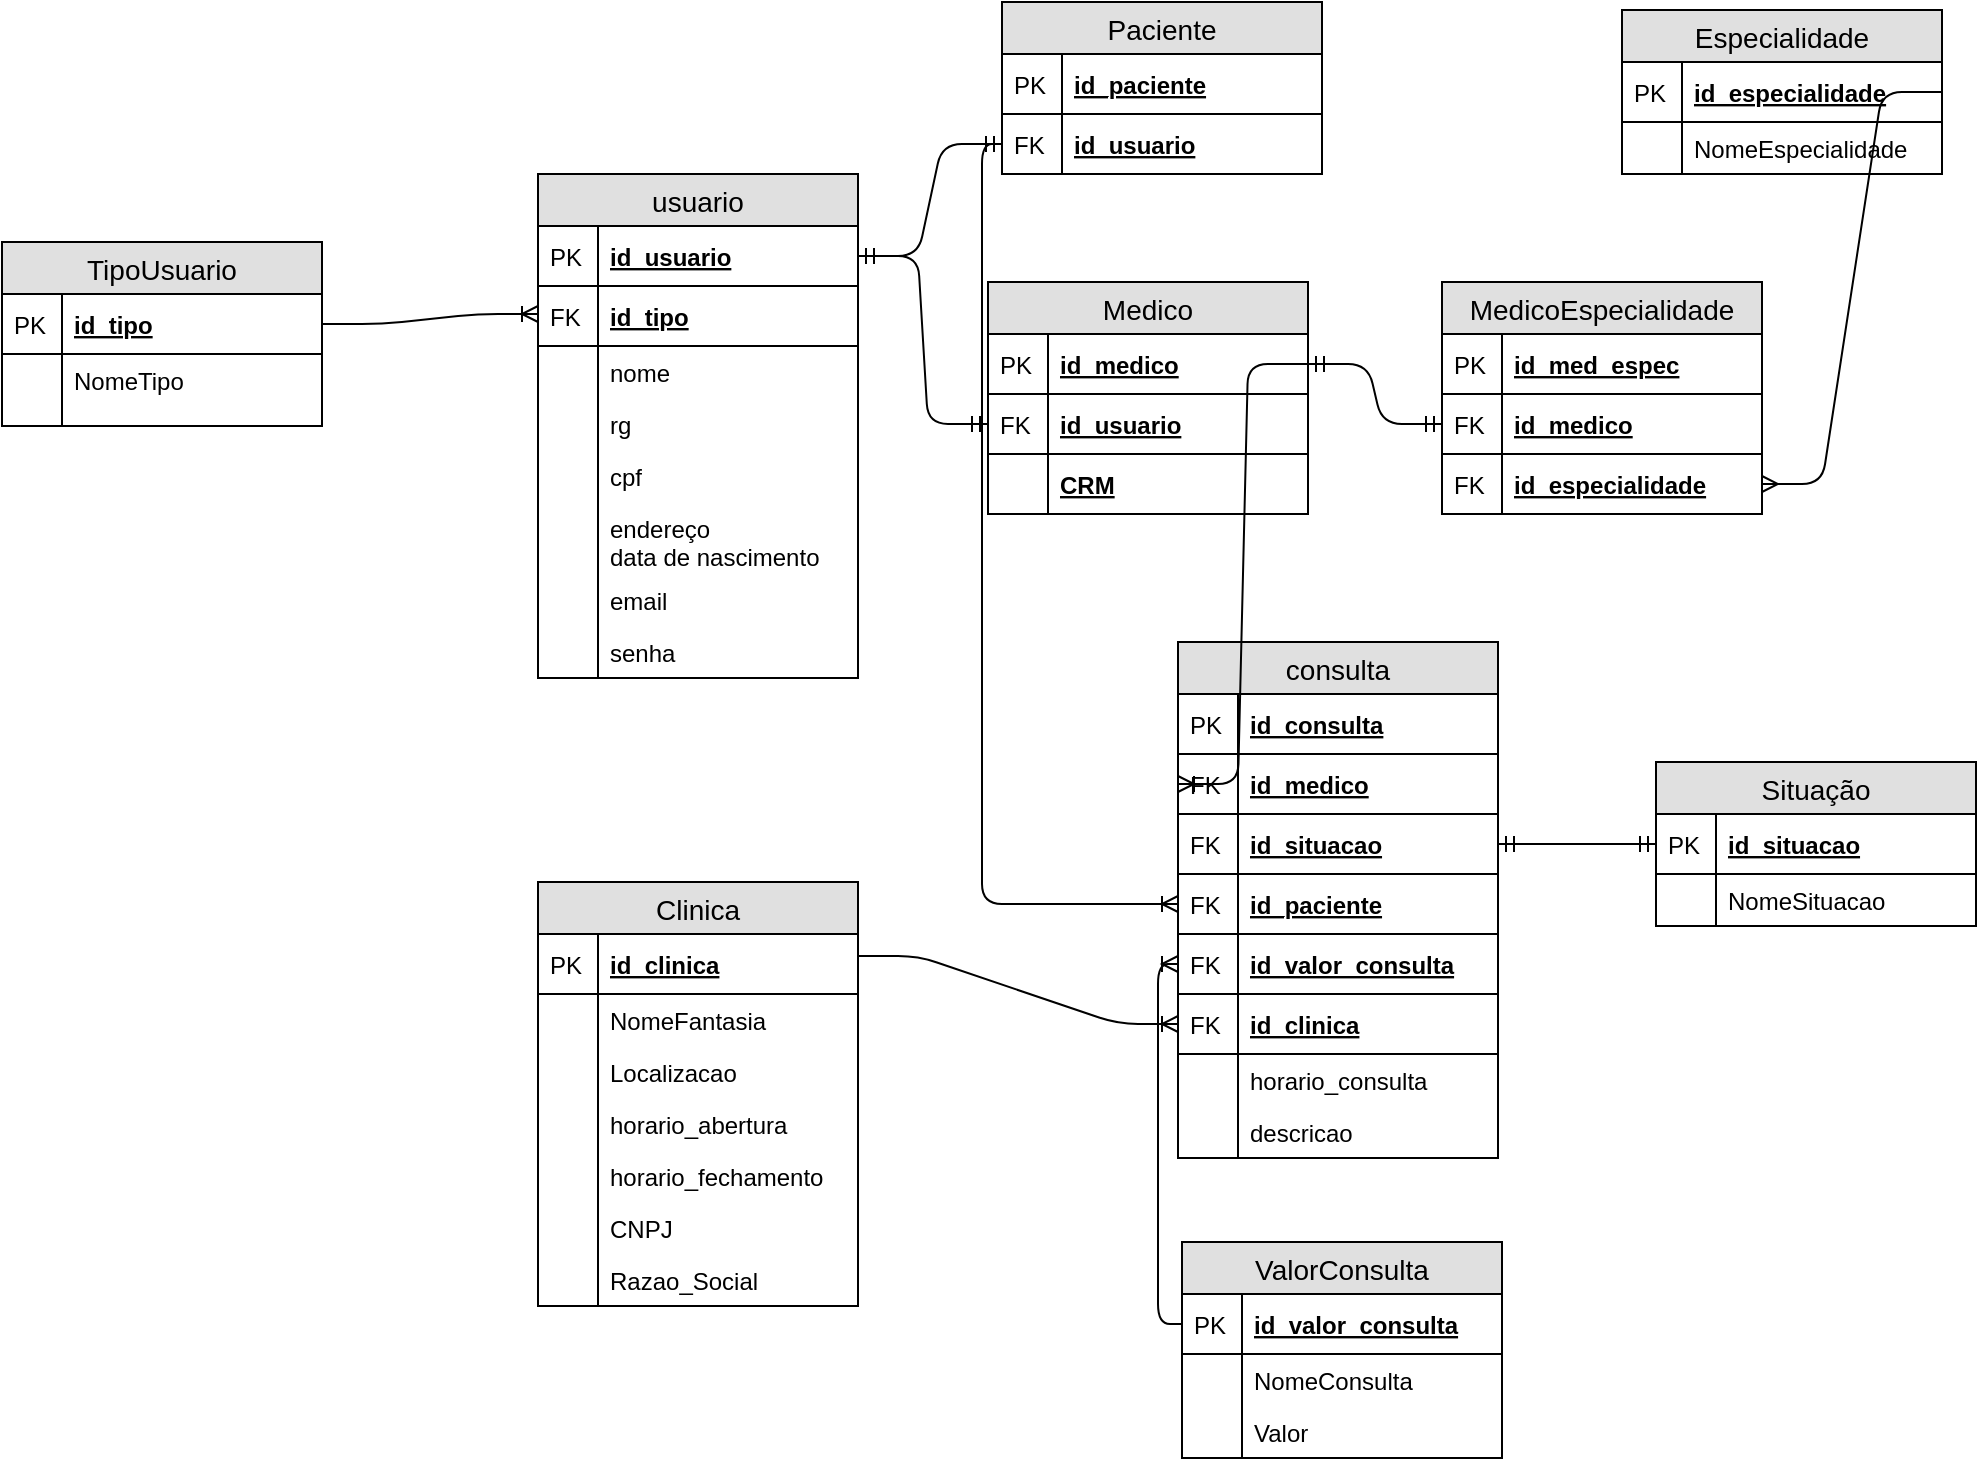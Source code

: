 <mxfile version="12.6.7" type="device" pages="2"><diagram id="3jQOkbaHWZ0-HGKf0UKW" name="lógico"><mxGraphModel dx="2249" dy="1931" grid="1" gridSize="10" guides="1" tooltips="1" connect="1" arrows="1" fold="1" page="1" pageScale="1" pageWidth="827" pageHeight="1169" math="0" shadow="0"><root><mxCell id="0"/><mxCell id="1" parent="0"/><mxCell id="PdtdpKOGF8S9nYd2iY6O-5" value="usuario" style="swimlane;fontStyle=0;childLayout=stackLayout;horizontal=1;startSize=26;fillColor=#e0e0e0;horizontalStack=0;resizeParent=1;resizeParentMax=0;resizeLast=0;collapsible=1;marginBottom=0;swimlaneFillColor=#ffffff;align=center;fontSize=14;" parent="1" vertex="1"><mxGeometry x="108" y="-1034" width="160" height="252" as="geometry"><mxRectangle x="40" y="270" width="100" height="26" as="alternateBounds"/></mxGeometry></mxCell><mxCell id="-zn5xPy72ob10vigdkE4-50" value="id_usuario" style="shape=partialRectangle;top=0;left=0;right=0;bottom=1;align=left;verticalAlign=middle;fillColor=none;spacingLeft=34;spacingRight=4;overflow=hidden;rotatable=0;points=[[0,0.5],[1,0.5]];portConstraint=eastwest;dropTarget=0;fontStyle=5;fontSize=12;" parent="PdtdpKOGF8S9nYd2iY6O-5" vertex="1"><mxGeometry y="26" width="160" height="30" as="geometry"/></mxCell><mxCell id="-zn5xPy72ob10vigdkE4-51" value="PK" style="shape=partialRectangle;top=0;left=0;bottom=0;fillColor=none;align=left;verticalAlign=middle;spacingLeft=4;spacingRight=4;overflow=hidden;rotatable=0;points=[];portConstraint=eastwest;part=1;fontSize=12;" parent="-zn5xPy72ob10vigdkE4-50" vertex="1" connectable="0"><mxGeometry width="30" height="30" as="geometry"/></mxCell><mxCell id="PdtdpKOGF8S9nYd2iY6O-6" value="id_tipo" style="shape=partialRectangle;top=0;left=0;right=0;bottom=1;align=left;verticalAlign=middle;fillColor=none;spacingLeft=34;spacingRight=4;overflow=hidden;rotatable=0;points=[[0,0.5],[1,0.5]];portConstraint=eastwest;dropTarget=0;fontStyle=5;fontSize=12;" parent="PdtdpKOGF8S9nYd2iY6O-5" vertex="1"><mxGeometry y="56" width="160" height="30" as="geometry"/></mxCell><mxCell id="PdtdpKOGF8S9nYd2iY6O-7" value="FK" style="shape=partialRectangle;top=0;left=0;bottom=0;fillColor=none;align=left;verticalAlign=middle;spacingLeft=4;spacingRight=4;overflow=hidden;rotatable=0;points=[];portConstraint=eastwest;part=1;fontSize=12;" parent="PdtdpKOGF8S9nYd2iY6O-6" vertex="1" connectable="0"><mxGeometry width="30" height="30" as="geometry"/></mxCell><mxCell id="PdtdpKOGF8S9nYd2iY6O-8" value="nome&#10;" style="shape=partialRectangle;top=0;left=0;right=0;bottom=0;align=left;verticalAlign=top;fillColor=none;spacingLeft=34;spacingRight=4;overflow=hidden;rotatable=0;points=[[0,0.5],[1,0.5]];portConstraint=eastwest;dropTarget=0;fontSize=12;" parent="PdtdpKOGF8S9nYd2iY6O-5" vertex="1"><mxGeometry y="86" width="160" height="26" as="geometry"/></mxCell><mxCell id="PdtdpKOGF8S9nYd2iY6O-9" value="" style="shape=partialRectangle;top=0;left=0;bottom=0;fillColor=none;align=left;verticalAlign=top;spacingLeft=4;spacingRight=4;overflow=hidden;rotatable=0;points=[];portConstraint=eastwest;part=1;fontSize=12;" parent="PdtdpKOGF8S9nYd2iY6O-8" vertex="1" connectable="0"><mxGeometry width="30" height="26" as="geometry"/></mxCell><mxCell id="PdtdpKOGF8S9nYd2iY6O-10" value="rg&#10;" style="shape=partialRectangle;top=0;left=0;right=0;bottom=0;align=left;verticalAlign=top;fillColor=none;spacingLeft=34;spacingRight=4;overflow=hidden;rotatable=0;points=[[0,0.5],[1,0.5]];portConstraint=eastwest;dropTarget=0;fontSize=12;" parent="PdtdpKOGF8S9nYd2iY6O-5" vertex="1"><mxGeometry y="112" width="160" height="26" as="geometry"/></mxCell><mxCell id="PdtdpKOGF8S9nYd2iY6O-11" value="" style="shape=partialRectangle;top=0;left=0;bottom=0;fillColor=none;align=left;verticalAlign=top;spacingLeft=4;spacingRight=4;overflow=hidden;rotatable=0;points=[];portConstraint=eastwest;part=1;fontSize=12;" parent="PdtdpKOGF8S9nYd2iY6O-10" vertex="1" connectable="0"><mxGeometry width="30" height="26" as="geometry"/></mxCell><mxCell id="PdtdpKOGF8S9nYd2iY6O-12" value="cpf&#10;" style="shape=partialRectangle;top=0;left=0;right=0;bottom=0;align=left;verticalAlign=top;fillColor=none;spacingLeft=34;spacingRight=4;overflow=hidden;rotatable=0;points=[[0,0.5],[1,0.5]];portConstraint=eastwest;dropTarget=0;fontSize=12;" parent="PdtdpKOGF8S9nYd2iY6O-5" vertex="1"><mxGeometry y="138" width="160" height="26" as="geometry"/></mxCell><mxCell id="PdtdpKOGF8S9nYd2iY6O-13" value="" style="shape=partialRectangle;top=0;left=0;bottom=0;fillColor=none;align=left;verticalAlign=top;spacingLeft=4;spacingRight=4;overflow=hidden;rotatable=0;points=[];portConstraint=eastwest;part=1;fontSize=12;" parent="PdtdpKOGF8S9nYd2iY6O-12" vertex="1" connectable="0"><mxGeometry width="30" height="26" as="geometry"/></mxCell><mxCell id="PdtdpKOGF8S9nYd2iY6O-14" value="endereço&#10;data de nascimento&#10;" style="shape=partialRectangle;top=0;left=0;right=0;bottom=0;align=left;verticalAlign=top;fillColor=none;spacingLeft=34;spacingRight=4;overflow=hidden;rotatable=0;points=[[0,0.5],[1,0.5]];portConstraint=eastwest;dropTarget=0;fontSize=12;" parent="PdtdpKOGF8S9nYd2iY6O-5" vertex="1"><mxGeometry y="164" width="160" height="36" as="geometry"/></mxCell><mxCell id="PdtdpKOGF8S9nYd2iY6O-15" value="" style="shape=partialRectangle;top=0;left=0;bottom=0;fillColor=none;align=left;verticalAlign=top;spacingLeft=4;spacingRight=4;overflow=hidden;rotatable=0;points=[];portConstraint=eastwest;part=1;fontSize=12;" parent="PdtdpKOGF8S9nYd2iY6O-14" vertex="1" connectable="0"><mxGeometry width="30" height="36" as="geometry"/></mxCell><mxCell id="-zn5xPy72ob10vigdkE4-117" value="email" style="shape=partialRectangle;top=0;left=0;right=0;bottom=0;align=left;verticalAlign=top;fillColor=none;spacingLeft=34;spacingRight=4;overflow=hidden;rotatable=0;points=[[0,0.5],[1,0.5]];portConstraint=eastwest;dropTarget=0;fontSize=12;" parent="PdtdpKOGF8S9nYd2iY6O-5" vertex="1"><mxGeometry y="200" width="160" height="26" as="geometry"/></mxCell><mxCell id="-zn5xPy72ob10vigdkE4-118" value="" style="shape=partialRectangle;top=0;left=0;bottom=0;fillColor=none;align=left;verticalAlign=top;spacingLeft=4;spacingRight=4;overflow=hidden;rotatable=0;points=[];portConstraint=eastwest;part=1;fontSize=12;" parent="-zn5xPy72ob10vigdkE4-117" vertex="1" connectable="0"><mxGeometry width="30" height="26" as="geometry"/></mxCell><mxCell id="-zn5xPy72ob10vigdkE4-119" value="senha" style="shape=partialRectangle;top=0;left=0;right=0;bottom=0;align=left;verticalAlign=top;fillColor=none;spacingLeft=34;spacingRight=4;overflow=hidden;rotatable=0;points=[[0,0.5],[1,0.5]];portConstraint=eastwest;dropTarget=0;fontSize=12;" parent="PdtdpKOGF8S9nYd2iY6O-5" vertex="1"><mxGeometry y="226" width="160" height="26" as="geometry"/></mxCell><mxCell id="-zn5xPy72ob10vigdkE4-120" value="" style="shape=partialRectangle;top=0;left=0;bottom=0;fillColor=none;align=left;verticalAlign=top;spacingLeft=4;spacingRight=4;overflow=hidden;rotatable=0;points=[];portConstraint=eastwest;part=1;fontSize=12;" parent="-zn5xPy72ob10vigdkE4-119" vertex="1" connectable="0"><mxGeometry width="30" height="26" as="geometry"/></mxCell><mxCell id="PdtdpKOGF8S9nYd2iY6O-16" value="Situação" style="swimlane;fontStyle=0;childLayout=stackLayout;horizontal=1;startSize=26;fillColor=#e0e0e0;horizontalStack=0;resizeParent=1;resizeParentMax=0;resizeLast=0;collapsible=1;marginBottom=0;swimlaneFillColor=#ffffff;align=center;fontSize=14;" parent="1" vertex="1"><mxGeometry x="667" y="-740" width="160" height="82" as="geometry"/></mxCell><mxCell id="PdtdpKOGF8S9nYd2iY6O-17" value="id_situacao" style="shape=partialRectangle;top=0;left=0;right=0;bottom=1;align=left;verticalAlign=middle;fillColor=none;spacingLeft=34;spacingRight=4;overflow=hidden;rotatable=0;points=[[0,0.5],[1,0.5]];portConstraint=eastwest;dropTarget=0;fontStyle=5;fontSize=12;" parent="PdtdpKOGF8S9nYd2iY6O-16" vertex="1"><mxGeometry y="26" width="160" height="30" as="geometry"/></mxCell><mxCell id="PdtdpKOGF8S9nYd2iY6O-18" value="PK" style="shape=partialRectangle;top=0;left=0;bottom=0;fillColor=none;align=left;verticalAlign=middle;spacingLeft=4;spacingRight=4;overflow=hidden;rotatable=0;points=[];portConstraint=eastwest;part=1;fontSize=12;" parent="PdtdpKOGF8S9nYd2iY6O-17" vertex="1" connectable="0"><mxGeometry width="30" height="30" as="geometry"/></mxCell><mxCell id="PdtdpKOGF8S9nYd2iY6O-19" value="NomeSituacao" style="shape=partialRectangle;top=0;left=0;right=0;bottom=0;align=left;verticalAlign=top;fillColor=none;spacingLeft=34;spacingRight=4;overflow=hidden;rotatable=0;points=[[0,0.5],[1,0.5]];portConstraint=eastwest;dropTarget=0;fontSize=12;" parent="PdtdpKOGF8S9nYd2iY6O-16" vertex="1"><mxGeometry y="56" width="160" height="26" as="geometry"/></mxCell><mxCell id="PdtdpKOGF8S9nYd2iY6O-20" value="" style="shape=partialRectangle;top=0;left=0;bottom=0;fillColor=none;align=left;verticalAlign=top;spacingLeft=4;spacingRight=4;overflow=hidden;rotatable=0;points=[];portConstraint=eastwest;part=1;fontSize=12;" parent="PdtdpKOGF8S9nYd2iY6O-19" vertex="1" connectable="0"><mxGeometry width="30" height="26" as="geometry"/></mxCell><mxCell id="PdtdpKOGF8S9nYd2iY6O-27" value="MedicoEspecialidade" style="swimlane;fontStyle=0;childLayout=stackLayout;horizontal=1;startSize=26;fillColor=#e0e0e0;horizontalStack=0;resizeParent=1;resizeParentMax=0;resizeLast=0;collapsible=1;marginBottom=0;swimlaneFillColor=#ffffff;align=center;fontSize=14;" parent="1" vertex="1"><mxGeometry x="560" y="-980" width="160" height="116" as="geometry"/></mxCell><mxCell id="PdtdpKOGF8S9nYd2iY6O-28" value="id_med_espec" style="shape=partialRectangle;top=0;left=0;right=0;bottom=1;align=left;verticalAlign=middle;fillColor=none;spacingLeft=34;spacingRight=4;overflow=hidden;rotatable=0;points=[[0,0.5],[1,0.5]];portConstraint=eastwest;dropTarget=0;fontStyle=5;fontSize=12;" parent="PdtdpKOGF8S9nYd2iY6O-27" vertex="1"><mxGeometry y="26" width="160" height="30" as="geometry"/></mxCell><mxCell id="PdtdpKOGF8S9nYd2iY6O-29" value="PK" style="shape=partialRectangle;top=0;left=0;bottom=0;fillColor=none;align=left;verticalAlign=middle;spacingLeft=4;spacingRight=4;overflow=hidden;rotatable=0;points=[];portConstraint=eastwest;part=1;fontSize=12;" parent="PdtdpKOGF8S9nYd2iY6O-28" vertex="1" connectable="0"><mxGeometry width="30" height="30" as="geometry"/></mxCell><mxCell id="-zn5xPy72ob10vigdkE4-27" value="id_medico" style="shape=partialRectangle;top=0;left=0;right=0;bottom=1;align=left;verticalAlign=middle;fillColor=none;spacingLeft=34;spacingRight=4;overflow=hidden;rotatable=0;points=[[0,0.5],[1,0.5]];portConstraint=eastwest;dropTarget=0;fontStyle=5;fontSize=12;" parent="PdtdpKOGF8S9nYd2iY6O-27" vertex="1"><mxGeometry y="56" width="160" height="30" as="geometry"/></mxCell><mxCell id="-zn5xPy72ob10vigdkE4-28" value="FK" style="shape=partialRectangle;top=0;left=0;bottom=0;fillColor=none;align=left;verticalAlign=middle;spacingLeft=4;spacingRight=4;overflow=hidden;rotatable=0;points=[];portConstraint=eastwest;part=1;fontSize=12;" parent="-zn5xPy72ob10vigdkE4-27" vertex="1" connectable="0"><mxGeometry width="30" height="30" as="geometry"/></mxCell><mxCell id="-zn5xPy72ob10vigdkE4-12" value="id_especialidade" style="shape=partialRectangle;top=0;left=0;right=0;bottom=1;align=left;verticalAlign=middle;fillColor=none;spacingLeft=34;spacingRight=4;overflow=hidden;rotatable=0;points=[[0,0.5],[1,0.5]];portConstraint=eastwest;dropTarget=0;fontStyle=5;fontSize=12;" parent="PdtdpKOGF8S9nYd2iY6O-27" vertex="1"><mxGeometry y="86" width="160" height="30" as="geometry"/></mxCell><mxCell id="-zn5xPy72ob10vigdkE4-13" value="FK" style="shape=partialRectangle;top=0;left=0;bottom=0;fillColor=none;align=left;verticalAlign=middle;spacingLeft=4;spacingRight=4;overflow=hidden;rotatable=0;points=[];portConstraint=eastwest;part=1;fontSize=12;" parent="-zn5xPy72ob10vigdkE4-12" vertex="1" connectable="0"><mxGeometry width="30" height="30" as="geometry"/></mxCell><mxCell id="PdtdpKOGF8S9nYd2iY6O-77" value="consulta" style="swimlane;fontStyle=0;childLayout=stackLayout;horizontal=1;startSize=26;fillColor=#e0e0e0;horizontalStack=0;resizeParent=1;resizeParentMax=0;resizeLast=0;collapsible=1;marginBottom=0;swimlaneFillColor=#ffffff;align=center;fontSize=14;" parent="1" vertex="1"><mxGeometry x="428" y="-800" width="160" height="258" as="geometry"/></mxCell><mxCell id="PdtdpKOGF8S9nYd2iY6O-78" value="id_consulta" style="shape=partialRectangle;top=0;left=0;right=0;bottom=1;align=left;verticalAlign=middle;fillColor=none;spacingLeft=34;spacingRight=4;overflow=hidden;rotatable=0;points=[[0,0.5],[1,0.5]];portConstraint=eastwest;dropTarget=0;fontStyle=5;fontSize=12;" parent="PdtdpKOGF8S9nYd2iY6O-77" vertex="1"><mxGeometry y="26" width="160" height="30" as="geometry"/></mxCell><mxCell id="PdtdpKOGF8S9nYd2iY6O-79" value="PK" style="shape=partialRectangle;top=0;left=0;bottom=0;fillColor=none;align=left;verticalAlign=middle;spacingLeft=4;spacingRight=4;overflow=hidden;rotatable=0;points=[];portConstraint=eastwest;part=1;fontSize=12;" parent="PdtdpKOGF8S9nYd2iY6O-78" vertex="1" connectable="0"><mxGeometry width="30" height="30" as="geometry"/></mxCell><mxCell id="PdtdpKOGF8S9nYd2iY6O-88" value="id_medico" style="shape=partialRectangle;top=0;left=0;right=0;bottom=1;align=left;verticalAlign=middle;fillColor=none;spacingLeft=34;spacingRight=4;overflow=hidden;rotatable=0;points=[[0,0.5],[1,0.5]];portConstraint=eastwest;dropTarget=0;fontStyle=5;fontSize=12;" parent="PdtdpKOGF8S9nYd2iY6O-77" vertex="1"><mxGeometry y="56" width="160" height="30" as="geometry"/></mxCell><mxCell id="PdtdpKOGF8S9nYd2iY6O-89" value="FK" style="shape=partialRectangle;top=0;left=0;bottom=0;fillColor=none;align=left;verticalAlign=middle;spacingLeft=4;spacingRight=4;overflow=hidden;rotatable=0;points=[];portConstraint=eastwest;part=1;fontSize=12;" parent="PdtdpKOGF8S9nYd2iY6O-88" vertex="1" connectable="0"><mxGeometry width="30" height="30" as="geometry"/></mxCell><mxCell id="PdtdpKOGF8S9nYd2iY6O-90" value="id_situacao" style="shape=partialRectangle;top=0;left=0;right=0;bottom=1;align=left;verticalAlign=middle;fillColor=none;spacingLeft=34;spacingRight=4;overflow=hidden;rotatable=0;points=[[0,0.5],[1,0.5]];portConstraint=eastwest;dropTarget=0;fontStyle=5;fontSize=12;" parent="PdtdpKOGF8S9nYd2iY6O-77" vertex="1"><mxGeometry y="86" width="160" height="30" as="geometry"/></mxCell><mxCell id="PdtdpKOGF8S9nYd2iY6O-91" value="FK" style="shape=partialRectangle;top=0;left=0;bottom=0;fillColor=none;align=left;verticalAlign=middle;spacingLeft=4;spacingRight=4;overflow=hidden;rotatable=0;points=[];portConstraint=eastwest;part=1;fontSize=12;" parent="PdtdpKOGF8S9nYd2iY6O-90" vertex="1" connectable="0"><mxGeometry width="30" height="30" as="geometry"/></mxCell><mxCell id="PdtdpKOGF8S9nYd2iY6O-92" value="id_paciente" style="shape=partialRectangle;top=0;left=0;right=0;bottom=1;align=left;verticalAlign=middle;fillColor=none;spacingLeft=34;spacingRight=4;overflow=hidden;rotatable=0;points=[[0,0.5],[1,0.5]];portConstraint=eastwest;dropTarget=0;fontStyle=5;fontSize=12;" parent="PdtdpKOGF8S9nYd2iY6O-77" vertex="1"><mxGeometry y="116" width="160" height="30" as="geometry"/></mxCell><mxCell id="PdtdpKOGF8S9nYd2iY6O-93" value="FK" style="shape=partialRectangle;top=0;left=0;bottom=0;fillColor=none;align=left;verticalAlign=middle;spacingLeft=4;spacingRight=4;overflow=hidden;rotatable=0;points=[];portConstraint=eastwest;part=1;fontSize=12;" parent="PdtdpKOGF8S9nYd2iY6O-92" vertex="1" connectable="0"><mxGeometry width="30" height="30" as="geometry"/></mxCell><mxCell id="-zn5xPy72ob10vigdkE4-48" value="id_valor_consulta" style="shape=partialRectangle;top=0;left=0;right=0;bottom=1;align=left;verticalAlign=middle;fillColor=none;spacingLeft=34;spacingRight=4;overflow=hidden;rotatable=0;points=[[0,0.5],[1,0.5]];portConstraint=eastwest;dropTarget=0;fontStyle=5;fontSize=12;" parent="PdtdpKOGF8S9nYd2iY6O-77" vertex="1"><mxGeometry y="146" width="160" height="30" as="geometry"/></mxCell><mxCell id="-zn5xPy72ob10vigdkE4-49" value="FK" style="shape=partialRectangle;top=0;left=0;bottom=0;fillColor=none;align=left;verticalAlign=middle;spacingLeft=4;spacingRight=4;overflow=hidden;rotatable=0;points=[];portConstraint=eastwest;part=1;fontSize=12;" parent="-zn5xPy72ob10vigdkE4-48" vertex="1" connectable="0"><mxGeometry width="30" height="30" as="geometry"/></mxCell><mxCell id="-zn5xPy72ob10vigdkE4-108" value="id_clinica" style="shape=partialRectangle;top=0;left=0;right=0;bottom=1;align=left;verticalAlign=middle;fillColor=none;spacingLeft=34;spacingRight=4;overflow=hidden;rotatable=0;points=[[0,0.5],[1,0.5]];portConstraint=eastwest;dropTarget=0;fontStyle=5;fontSize=12;" parent="PdtdpKOGF8S9nYd2iY6O-77" vertex="1"><mxGeometry y="176" width="160" height="30" as="geometry"/></mxCell><mxCell id="-zn5xPy72ob10vigdkE4-109" value="FK" style="shape=partialRectangle;top=0;left=0;bottom=0;fillColor=none;align=left;verticalAlign=middle;spacingLeft=4;spacingRight=4;overflow=hidden;rotatable=0;points=[];portConstraint=eastwest;part=1;fontSize=12;" parent="-zn5xPy72ob10vigdkE4-108" vertex="1" connectable="0"><mxGeometry width="30" height="30" as="geometry"/></mxCell><mxCell id="PdtdpKOGF8S9nYd2iY6O-80" value="horario_consulta&#10;" style="shape=partialRectangle;top=0;left=0;right=0;bottom=0;align=left;verticalAlign=top;fillColor=none;spacingLeft=34;spacingRight=4;overflow=hidden;rotatable=0;points=[[0,0.5],[1,0.5]];portConstraint=eastwest;dropTarget=0;fontSize=12;" parent="PdtdpKOGF8S9nYd2iY6O-77" vertex="1"><mxGeometry y="206" width="160" height="26" as="geometry"/></mxCell><mxCell id="PdtdpKOGF8S9nYd2iY6O-81" value="" style="shape=partialRectangle;top=0;left=0;bottom=0;fillColor=none;align=left;verticalAlign=top;spacingLeft=4;spacingRight=4;overflow=hidden;rotatable=0;points=[];portConstraint=eastwest;part=1;fontSize=12;" parent="PdtdpKOGF8S9nYd2iY6O-80" vertex="1" connectable="0"><mxGeometry width="30" height="26" as="geometry"/></mxCell><mxCell id="-zn5xPy72ob10vigdkE4-25" value="descricao" style="shape=partialRectangle;top=0;left=0;right=0;bottom=0;align=left;verticalAlign=top;fillColor=none;spacingLeft=34;spacingRight=4;overflow=hidden;rotatable=0;points=[[0,0.5],[1,0.5]];portConstraint=eastwest;dropTarget=0;fontSize=12;" parent="PdtdpKOGF8S9nYd2iY6O-77" vertex="1"><mxGeometry y="232" width="160" height="26" as="geometry"/></mxCell><mxCell id="-zn5xPy72ob10vigdkE4-26" value="" style="shape=partialRectangle;top=0;left=0;bottom=0;fillColor=none;align=left;verticalAlign=top;spacingLeft=4;spacingRight=4;overflow=hidden;rotatable=0;points=[];portConstraint=eastwest;part=1;fontSize=12;" parent="-zn5xPy72ob10vigdkE4-25" vertex="1" connectable="0"><mxGeometry width="30" height="26" as="geometry"/></mxCell><mxCell id="-zn5xPy72ob10vigdkE4-1" value="TipoUsuario" style="swimlane;fontStyle=0;childLayout=stackLayout;horizontal=1;startSize=26;fillColor=#e0e0e0;horizontalStack=0;resizeParent=1;resizeParentMax=0;resizeLast=0;collapsible=1;marginBottom=0;swimlaneFillColor=#ffffff;align=center;fontSize=14;" parent="1" vertex="1"><mxGeometry x="-160" y="-1000" width="160" height="92" as="geometry"/></mxCell><mxCell id="-zn5xPy72ob10vigdkE4-2" value="id_tipo" style="shape=partialRectangle;top=0;left=0;right=0;bottom=1;align=left;verticalAlign=middle;fillColor=none;spacingLeft=34;spacingRight=4;overflow=hidden;rotatable=0;points=[[0,0.5],[1,0.5]];portConstraint=eastwest;dropTarget=0;fontStyle=5;fontSize=12;" parent="-zn5xPy72ob10vigdkE4-1" vertex="1"><mxGeometry y="26" width="160" height="30" as="geometry"/></mxCell><mxCell id="-zn5xPy72ob10vigdkE4-3" value="PK" style="shape=partialRectangle;top=0;left=0;bottom=0;fillColor=none;align=left;verticalAlign=middle;spacingLeft=4;spacingRight=4;overflow=hidden;rotatable=0;points=[];portConstraint=eastwest;part=1;fontSize=12;" parent="-zn5xPy72ob10vigdkE4-2" vertex="1" connectable="0"><mxGeometry width="30" height="30" as="geometry"/></mxCell><mxCell id="-zn5xPy72ob10vigdkE4-4" value="NomeTipo" style="shape=partialRectangle;top=0;left=0;right=0;bottom=0;align=left;verticalAlign=top;fillColor=none;spacingLeft=34;spacingRight=4;overflow=hidden;rotatable=0;points=[[0,0.5],[1,0.5]];portConstraint=eastwest;dropTarget=0;fontSize=12;" parent="-zn5xPy72ob10vigdkE4-1" vertex="1"><mxGeometry y="56" width="160" height="26" as="geometry"/></mxCell><mxCell id="-zn5xPy72ob10vigdkE4-5" value="" style="shape=partialRectangle;top=0;left=0;bottom=0;fillColor=none;align=left;verticalAlign=top;spacingLeft=4;spacingRight=4;overflow=hidden;rotatable=0;points=[];portConstraint=eastwest;part=1;fontSize=12;" parent="-zn5xPy72ob10vigdkE4-4" vertex="1" connectable="0"><mxGeometry width="30" height="26" as="geometry"/></mxCell><mxCell id="-zn5xPy72ob10vigdkE4-10" value="" style="shape=partialRectangle;top=0;left=0;right=0;bottom=0;align=left;verticalAlign=top;fillColor=none;spacingLeft=34;spacingRight=4;overflow=hidden;rotatable=0;points=[[0,0.5],[1,0.5]];portConstraint=eastwest;dropTarget=0;fontSize=12;" parent="-zn5xPy72ob10vigdkE4-1" vertex="1"><mxGeometry y="82" width="160" height="10" as="geometry"/></mxCell><mxCell id="-zn5xPy72ob10vigdkE4-11" value="" style="shape=partialRectangle;top=0;left=0;bottom=0;fillColor=none;align=left;verticalAlign=top;spacingLeft=4;spacingRight=4;overflow=hidden;rotatable=0;points=[];portConstraint=eastwest;part=1;fontSize=12;" parent="-zn5xPy72ob10vigdkE4-10" vertex="1" connectable="0"><mxGeometry width="30" height="10" as="geometry"/></mxCell><mxCell id="-zn5xPy72ob10vigdkE4-14" value="Especialidade" style="swimlane;fontStyle=0;childLayout=stackLayout;horizontal=1;startSize=26;fillColor=#e0e0e0;horizontalStack=0;resizeParent=1;resizeParentMax=0;resizeLast=0;collapsible=1;marginBottom=0;swimlaneFillColor=#ffffff;align=center;fontSize=14;" parent="1" vertex="1"><mxGeometry x="650" y="-1116" width="160" height="82" as="geometry"/></mxCell><mxCell id="-zn5xPy72ob10vigdkE4-15" value="id_especialidade" style="shape=partialRectangle;top=0;left=0;right=0;bottom=1;align=left;verticalAlign=middle;fillColor=none;spacingLeft=34;spacingRight=4;overflow=hidden;rotatable=0;points=[[0,0.5],[1,0.5]];portConstraint=eastwest;dropTarget=0;fontStyle=5;fontSize=12;" parent="-zn5xPy72ob10vigdkE4-14" vertex="1"><mxGeometry y="26" width="160" height="30" as="geometry"/></mxCell><mxCell id="-zn5xPy72ob10vigdkE4-16" value="PK" style="shape=partialRectangle;top=0;left=0;bottom=0;fillColor=none;align=left;verticalAlign=middle;spacingLeft=4;spacingRight=4;overflow=hidden;rotatable=0;points=[];portConstraint=eastwest;part=1;fontSize=12;" parent="-zn5xPy72ob10vigdkE4-15" vertex="1" connectable="0"><mxGeometry width="30" height="30" as="geometry"/></mxCell><mxCell id="-zn5xPy72ob10vigdkE4-17" value="NomeEspecialidade" style="shape=partialRectangle;top=0;left=0;right=0;bottom=0;align=left;verticalAlign=top;fillColor=none;spacingLeft=34;spacingRight=4;overflow=hidden;rotatable=0;points=[[0,0.5],[1,0.5]];portConstraint=eastwest;dropTarget=0;fontSize=12;" parent="-zn5xPy72ob10vigdkE4-14" vertex="1"><mxGeometry y="56" width="160" height="26" as="geometry"/></mxCell><mxCell id="-zn5xPy72ob10vigdkE4-18" value="" style="shape=partialRectangle;top=0;left=0;bottom=0;fillColor=none;align=left;verticalAlign=top;spacingLeft=4;spacingRight=4;overflow=hidden;rotatable=0;points=[];portConstraint=eastwest;part=1;fontSize=12;" parent="-zn5xPy72ob10vigdkE4-17" vertex="1" connectable="0"><mxGeometry width="30" height="26" as="geometry"/></mxCell><mxCell id="-zn5xPy72ob10vigdkE4-29" value="Clinica" style="swimlane;fontStyle=0;childLayout=stackLayout;horizontal=1;startSize=26;fillColor=#e0e0e0;horizontalStack=0;resizeParent=1;resizeParentMax=0;resizeLast=0;collapsible=1;marginBottom=0;swimlaneFillColor=#ffffff;align=center;fontSize=14;" parent="1" vertex="1"><mxGeometry x="108" y="-680" width="160" height="212" as="geometry"/></mxCell><mxCell id="-zn5xPy72ob10vigdkE4-30" value="id_clinica" style="shape=partialRectangle;top=0;left=0;right=0;bottom=1;align=left;verticalAlign=middle;fillColor=none;spacingLeft=34;spacingRight=4;overflow=hidden;rotatable=0;points=[[0,0.5],[1,0.5]];portConstraint=eastwest;dropTarget=0;fontStyle=5;fontSize=12;" parent="-zn5xPy72ob10vigdkE4-29" vertex="1"><mxGeometry y="26" width="160" height="30" as="geometry"/></mxCell><mxCell id="-zn5xPy72ob10vigdkE4-31" value="PK" style="shape=partialRectangle;top=0;left=0;bottom=0;fillColor=none;align=left;verticalAlign=middle;spacingLeft=4;spacingRight=4;overflow=hidden;rotatable=0;points=[];portConstraint=eastwest;part=1;fontSize=12;" parent="-zn5xPy72ob10vigdkE4-30" vertex="1" connectable="0"><mxGeometry width="30" height="30" as="geometry"/></mxCell><mxCell id="-zn5xPy72ob10vigdkE4-32" value="NomeFantasia" style="shape=partialRectangle;top=0;left=0;right=0;bottom=0;align=left;verticalAlign=top;fillColor=none;spacingLeft=34;spacingRight=4;overflow=hidden;rotatable=0;points=[[0,0.5],[1,0.5]];portConstraint=eastwest;dropTarget=0;fontSize=12;" parent="-zn5xPy72ob10vigdkE4-29" vertex="1"><mxGeometry y="56" width="160" height="26" as="geometry"/></mxCell><mxCell id="-zn5xPy72ob10vigdkE4-33" value="" style="shape=partialRectangle;top=0;left=0;bottom=0;fillColor=none;align=left;verticalAlign=top;spacingLeft=4;spacingRight=4;overflow=hidden;rotatable=0;points=[];portConstraint=eastwest;part=1;fontSize=12;" parent="-zn5xPy72ob10vigdkE4-32" vertex="1" connectable="0"><mxGeometry width="30" height="26" as="geometry"/></mxCell><mxCell id="-zn5xPy72ob10vigdkE4-34" value="Localizacao" style="shape=partialRectangle;top=0;left=0;right=0;bottom=0;align=left;verticalAlign=top;fillColor=none;spacingLeft=34;spacingRight=4;overflow=hidden;rotatable=0;points=[[0,0.5],[1,0.5]];portConstraint=eastwest;dropTarget=0;fontSize=12;" parent="-zn5xPy72ob10vigdkE4-29" vertex="1"><mxGeometry y="82" width="160" height="26" as="geometry"/></mxCell><mxCell id="-zn5xPy72ob10vigdkE4-35" value="" style="shape=partialRectangle;top=0;left=0;bottom=0;fillColor=none;align=left;verticalAlign=top;spacingLeft=4;spacingRight=4;overflow=hidden;rotatable=0;points=[];portConstraint=eastwest;part=1;fontSize=12;" parent="-zn5xPy72ob10vigdkE4-34" vertex="1" connectable="0"><mxGeometry width="30" height="26" as="geometry"/></mxCell><mxCell id="-zn5xPy72ob10vigdkE4-36" value="horario_abertura" style="shape=partialRectangle;top=0;left=0;right=0;bottom=0;align=left;verticalAlign=top;fillColor=none;spacingLeft=34;spacingRight=4;overflow=hidden;rotatable=0;points=[[0,0.5],[1,0.5]];portConstraint=eastwest;dropTarget=0;fontSize=12;" parent="-zn5xPy72ob10vigdkE4-29" vertex="1"><mxGeometry y="108" width="160" height="26" as="geometry"/></mxCell><mxCell id="-zn5xPy72ob10vigdkE4-37" value="" style="shape=partialRectangle;top=0;left=0;bottom=0;fillColor=none;align=left;verticalAlign=top;spacingLeft=4;spacingRight=4;overflow=hidden;rotatable=0;points=[];portConstraint=eastwest;part=1;fontSize=12;" parent="-zn5xPy72ob10vigdkE4-36" vertex="1" connectable="0"><mxGeometry width="30" height="26" as="geometry"/></mxCell><mxCell id="-zn5xPy72ob10vigdkE4-40" value="horario_fechamento" style="shape=partialRectangle;top=0;left=0;right=0;bottom=0;align=left;verticalAlign=top;fillColor=none;spacingLeft=34;spacingRight=4;overflow=hidden;rotatable=0;points=[[0,0.5],[1,0.5]];portConstraint=eastwest;dropTarget=0;fontSize=12;" parent="-zn5xPy72ob10vigdkE4-29" vertex="1"><mxGeometry y="134" width="160" height="26" as="geometry"/></mxCell><mxCell id="-zn5xPy72ob10vigdkE4-41" value="" style="shape=partialRectangle;top=0;left=0;bottom=0;fillColor=none;align=left;verticalAlign=top;spacingLeft=4;spacingRight=4;overflow=hidden;rotatable=0;points=[];portConstraint=eastwest;part=1;fontSize=12;" parent="-zn5xPy72ob10vigdkE4-40" vertex="1" connectable="0"><mxGeometry width="30" height="26" as="geometry"/></mxCell><mxCell id="-zn5xPy72ob10vigdkE4-42" value="CNPJ" style="shape=partialRectangle;top=0;left=0;right=0;bottom=0;align=left;verticalAlign=top;fillColor=none;spacingLeft=34;spacingRight=4;overflow=hidden;rotatable=0;points=[[0,0.5],[1,0.5]];portConstraint=eastwest;dropTarget=0;fontSize=12;" parent="-zn5xPy72ob10vigdkE4-29" vertex="1"><mxGeometry y="160" width="160" height="26" as="geometry"/></mxCell><mxCell id="-zn5xPy72ob10vigdkE4-43" value="" style="shape=partialRectangle;top=0;left=0;bottom=0;fillColor=none;align=left;verticalAlign=top;spacingLeft=4;spacingRight=4;overflow=hidden;rotatable=0;points=[];portConstraint=eastwest;part=1;fontSize=12;" parent="-zn5xPy72ob10vigdkE4-42" vertex="1" connectable="0"><mxGeometry width="30" height="26" as="geometry"/></mxCell><mxCell id="-zn5xPy72ob10vigdkE4-44" value="Razao_Social" style="shape=partialRectangle;top=0;left=0;right=0;bottom=0;align=left;verticalAlign=top;fillColor=none;spacingLeft=34;spacingRight=4;overflow=hidden;rotatable=0;points=[[0,0.5],[1,0.5]];portConstraint=eastwest;dropTarget=0;fontSize=12;" parent="-zn5xPy72ob10vigdkE4-29" vertex="1"><mxGeometry y="186" width="160" height="26" as="geometry"/></mxCell><mxCell id="-zn5xPy72ob10vigdkE4-45" value="" style="shape=partialRectangle;top=0;left=0;bottom=0;fillColor=none;align=left;verticalAlign=top;spacingLeft=4;spacingRight=4;overflow=hidden;rotatable=0;points=[];portConstraint=eastwest;part=1;fontSize=12;" parent="-zn5xPy72ob10vigdkE4-44" vertex="1" connectable="0"><mxGeometry width="30" height="26" as="geometry"/></mxCell><mxCell id="-zn5xPy72ob10vigdkE4-57" value="Paciente" style="swimlane;fontStyle=0;childLayout=stackLayout;horizontal=1;startSize=26;fillColor=#e0e0e0;horizontalStack=0;resizeParent=1;resizeParentMax=0;resizeLast=0;collapsible=1;marginBottom=0;swimlaneFillColor=#ffffff;align=center;fontSize=14;" parent="1" vertex="1"><mxGeometry x="340" y="-1120" width="160" height="86" as="geometry"/></mxCell><mxCell id="-zn5xPy72ob10vigdkE4-58" value="id_paciente" style="shape=partialRectangle;top=0;left=0;right=0;bottom=1;align=left;verticalAlign=middle;fillColor=none;spacingLeft=34;spacingRight=4;overflow=hidden;rotatable=0;points=[[0,0.5],[1,0.5]];portConstraint=eastwest;dropTarget=0;fontStyle=5;fontSize=12;" parent="-zn5xPy72ob10vigdkE4-57" vertex="1"><mxGeometry y="26" width="160" height="30" as="geometry"/></mxCell><mxCell id="-zn5xPy72ob10vigdkE4-59" value="PK" style="shape=partialRectangle;top=0;left=0;bottom=0;fillColor=none;align=left;verticalAlign=middle;spacingLeft=4;spacingRight=4;overflow=hidden;rotatable=0;points=[];portConstraint=eastwest;part=1;fontSize=12;" parent="-zn5xPy72ob10vigdkE4-58" vertex="1" connectable="0"><mxGeometry width="30" height="30" as="geometry"/></mxCell><mxCell id="-zn5xPy72ob10vigdkE4-68" value="id_usuario" style="shape=partialRectangle;top=0;left=0;right=0;bottom=1;align=left;verticalAlign=middle;fillColor=none;spacingLeft=34;spacingRight=4;overflow=hidden;rotatable=0;points=[[0,0.5],[1,0.5]];portConstraint=eastwest;dropTarget=0;fontStyle=5;fontSize=12;" parent="-zn5xPy72ob10vigdkE4-57" vertex="1"><mxGeometry y="56" width="160" height="30" as="geometry"/></mxCell><mxCell id="-zn5xPy72ob10vigdkE4-69" value="FK" style="shape=partialRectangle;top=0;left=0;bottom=0;fillColor=none;align=left;verticalAlign=middle;spacingLeft=4;spacingRight=4;overflow=hidden;rotatable=0;points=[];portConstraint=eastwest;part=1;fontSize=12;" parent="-zn5xPy72ob10vigdkE4-68" vertex="1" connectable="0"><mxGeometry width="30" height="30" as="geometry"/></mxCell><mxCell id="-zn5xPy72ob10vigdkE4-70" value="Medico" style="swimlane;fontStyle=0;childLayout=stackLayout;horizontal=1;startSize=26;fillColor=#e0e0e0;horizontalStack=0;resizeParent=1;resizeParentMax=0;resizeLast=0;collapsible=1;marginBottom=0;swimlaneFillColor=#ffffff;align=center;fontSize=14;" parent="1" vertex="1"><mxGeometry x="333" y="-980" width="160" height="116" as="geometry"/></mxCell><mxCell id="-zn5xPy72ob10vigdkE4-71" value="id_medico" style="shape=partialRectangle;top=0;left=0;right=0;bottom=1;align=left;verticalAlign=middle;fillColor=none;spacingLeft=34;spacingRight=4;overflow=hidden;rotatable=0;points=[[0,0.5],[1,0.5]];portConstraint=eastwest;dropTarget=0;fontStyle=5;fontSize=12;" parent="-zn5xPy72ob10vigdkE4-70" vertex="1"><mxGeometry y="26" width="160" height="30" as="geometry"/></mxCell><mxCell id="-zn5xPy72ob10vigdkE4-72" value="PK" style="shape=partialRectangle;top=0;left=0;bottom=0;fillColor=none;align=left;verticalAlign=middle;spacingLeft=4;spacingRight=4;overflow=hidden;rotatable=0;points=[];portConstraint=eastwest;part=1;fontSize=12;" parent="-zn5xPy72ob10vigdkE4-71" vertex="1" connectable="0"><mxGeometry width="30" height="30" as="geometry"/></mxCell><mxCell id="-zn5xPy72ob10vigdkE4-73" value="id_usuario" style="shape=partialRectangle;top=0;left=0;right=0;bottom=1;align=left;verticalAlign=middle;fillColor=none;spacingLeft=34;spacingRight=4;overflow=hidden;rotatable=0;points=[[0,0.5],[1,0.5]];portConstraint=eastwest;dropTarget=0;fontStyle=5;fontSize=12;" parent="-zn5xPy72ob10vigdkE4-70" vertex="1"><mxGeometry y="56" width="160" height="30" as="geometry"/></mxCell><mxCell id="-zn5xPy72ob10vigdkE4-74" value="FK" style="shape=partialRectangle;top=0;left=0;bottom=0;fillColor=none;align=left;verticalAlign=middle;spacingLeft=4;spacingRight=4;overflow=hidden;rotatable=0;points=[];portConstraint=eastwest;part=1;fontSize=12;" parent="-zn5xPy72ob10vigdkE4-73" vertex="1" connectable="0"><mxGeometry width="30" height="30" as="geometry"/></mxCell><mxCell id="-zn5xPy72ob10vigdkE4-80" value="CRM" style="shape=partialRectangle;top=0;left=0;right=0;bottom=1;align=left;verticalAlign=middle;fillColor=none;spacingLeft=34;spacingRight=4;overflow=hidden;rotatable=0;points=[[0,0.5],[1,0.5]];portConstraint=eastwest;dropTarget=0;fontStyle=5;fontSize=12;" parent="-zn5xPy72ob10vigdkE4-70" vertex="1"><mxGeometry y="86" width="160" height="30" as="geometry"/></mxCell><mxCell id="-zn5xPy72ob10vigdkE4-81" value="" style="shape=partialRectangle;top=0;left=0;bottom=0;fillColor=none;align=left;verticalAlign=middle;spacingLeft=4;spacingRight=4;overflow=hidden;rotatable=0;points=[];portConstraint=eastwest;part=1;fontSize=12;" parent="-zn5xPy72ob10vigdkE4-80" vertex="1" connectable="0"><mxGeometry width="30" height="30" as="geometry"/></mxCell><mxCell id="-zn5xPy72ob10vigdkE4-84" value="" style="edgeStyle=entityRelationEdgeStyle;fontSize=12;html=1;endArrow=ERmandOne;startArrow=ERmandOne;exitX=1;exitY=0.5;exitDx=0;exitDy=0;entryX=0;entryY=0.5;entryDx=0;entryDy=0;" parent="1" source="-zn5xPy72ob10vigdkE4-50" target="-zn5xPy72ob10vigdkE4-68" edge="1"><mxGeometry width="100" height="100" relative="1" as="geometry"><mxPoint x="168" y="-904" as="sourcePoint"/><mxPoint x="268" y="-1004" as="targetPoint"/></mxGeometry></mxCell><mxCell id="-zn5xPy72ob10vigdkE4-85" value="" style="edgeStyle=entityRelationEdgeStyle;fontSize=12;html=1;endArrow=ERmandOne;startArrow=ERmandOne;" parent="1" source="-zn5xPy72ob10vigdkE4-50" target="-zn5xPy72ob10vigdkE4-73" edge="1"><mxGeometry width="100" height="100" relative="1" as="geometry"><mxPoint x="190" y="-1003" as="sourcePoint"/><mxPoint x="260" y="-1039" as="targetPoint"/></mxGeometry></mxCell><mxCell id="-zn5xPy72ob10vigdkE4-89" value="" style="edgeStyle=entityRelationEdgeStyle;fontSize=12;html=1;endArrow=ERoneToMany;exitX=1;exitY=0.5;exitDx=0;exitDy=0;" parent="1" source="-zn5xPy72ob10vigdkE4-2" edge="1"><mxGeometry width="100" height="100" relative="1" as="geometry"><mxPoint x="8" y="-864" as="sourcePoint"/><mxPoint x="108" y="-964" as="targetPoint"/></mxGeometry></mxCell><mxCell id="-zn5xPy72ob10vigdkE4-91" value="" style="edgeStyle=entityRelationEdgeStyle;fontSize=12;html=1;endArrow=ERoneToMany;exitX=1;exitY=0.5;exitDx=0;exitDy=0;entryX=0;entryY=0.5;entryDx=0;entryDy=0;" parent="1" target="-zn5xPy72ob10vigdkE4-108" edge="1"><mxGeometry width="100" height="100" relative="1" as="geometry"><mxPoint x="268" y="-643" as="sourcePoint"/><mxPoint x="376" y="-648" as="targetPoint"/></mxGeometry></mxCell><mxCell id="-zn5xPy72ob10vigdkE4-93" value="" style="edgeStyle=entityRelationEdgeStyle;fontSize=12;html=1;endArrow=ERmandOne;startArrow=ERmandOne;entryX=0;entryY=0.5;entryDx=0;entryDy=0;exitX=1;exitY=0.5;exitDx=0;exitDy=0;" parent="1" source="PdtdpKOGF8S9nYd2iY6O-90" target="PdtdpKOGF8S9nYd2iY6O-17" edge="1"><mxGeometry width="100" height="100" relative="1" as="geometry"><mxPoint x="567" y="-572" as="sourcePoint"/><mxPoint x="667" y="-672" as="targetPoint"/></mxGeometry></mxCell><mxCell id="-zn5xPy72ob10vigdkE4-94" value="" style="edgeStyle=entityRelationEdgeStyle;fontSize=12;html=1;endArrow=ERoneToMany;entryX=0;entryY=0.5;entryDx=0;entryDy=0;exitX=1;exitY=0.5;exitDx=0;exitDy=0;" parent="1" source="-zn5xPy72ob10vigdkE4-71" target="PdtdpKOGF8S9nYd2iY6O-88" edge="1"><mxGeometry width="100" height="100" relative="1" as="geometry"><mxPoint x="290" y="-610" as="sourcePoint"/><mxPoint x="390" y="-710" as="targetPoint"/></mxGeometry></mxCell><mxCell id="-zn5xPy72ob10vigdkE4-96" value="" style="edgeStyle=entityRelationEdgeStyle;fontSize=12;html=1;endArrow=ERmandOne;startArrow=ERmandOne;entryX=0;entryY=0.5;entryDx=0;entryDy=0;exitX=1;exitY=0.5;exitDx=0;exitDy=0;" parent="1" source="-zn5xPy72ob10vigdkE4-71" target="-zn5xPy72ob10vigdkE4-27" edge="1"><mxGeometry width="100" height="100" relative="1" as="geometry"><mxPoint x="400" y="-810" as="sourcePoint"/><mxPoint x="500" y="-910" as="targetPoint"/></mxGeometry></mxCell><mxCell id="-zn5xPy72ob10vigdkE4-97" value="ValorConsulta" style="swimlane;fontStyle=0;childLayout=stackLayout;horizontal=1;startSize=26;fillColor=#e0e0e0;horizontalStack=0;resizeParent=1;resizeParentMax=0;resizeLast=0;collapsible=1;marginBottom=0;swimlaneFillColor=#ffffff;align=center;fontSize=14;" parent="1" vertex="1"><mxGeometry x="430" y="-500" width="160" height="108" as="geometry"/></mxCell><mxCell id="-zn5xPy72ob10vigdkE4-98" value="id_valor_consulta" style="shape=partialRectangle;top=0;left=0;right=0;bottom=1;align=left;verticalAlign=middle;fillColor=none;spacingLeft=34;spacingRight=4;overflow=hidden;rotatable=0;points=[[0,0.5],[1,0.5]];portConstraint=eastwest;dropTarget=0;fontStyle=5;fontSize=12;" parent="-zn5xPy72ob10vigdkE4-97" vertex="1"><mxGeometry y="26" width="160" height="30" as="geometry"/></mxCell><mxCell id="-zn5xPy72ob10vigdkE4-99" value="PK" style="shape=partialRectangle;top=0;left=0;bottom=0;fillColor=none;align=left;verticalAlign=middle;spacingLeft=4;spacingRight=4;overflow=hidden;rotatable=0;points=[];portConstraint=eastwest;part=1;fontSize=12;" parent="-zn5xPy72ob10vigdkE4-98" vertex="1" connectable="0"><mxGeometry width="30" height="30" as="geometry"/></mxCell><mxCell id="-zn5xPy72ob10vigdkE4-100" value="NomeConsulta" style="shape=partialRectangle;top=0;left=0;right=0;bottom=0;align=left;verticalAlign=top;fillColor=none;spacingLeft=34;spacingRight=4;overflow=hidden;rotatable=0;points=[[0,0.5],[1,0.5]];portConstraint=eastwest;dropTarget=0;fontSize=12;" parent="-zn5xPy72ob10vigdkE4-97" vertex="1"><mxGeometry y="56" width="160" height="26" as="geometry"/></mxCell><mxCell id="-zn5xPy72ob10vigdkE4-101" value="" style="shape=partialRectangle;top=0;left=0;bottom=0;fillColor=none;align=left;verticalAlign=top;spacingLeft=4;spacingRight=4;overflow=hidden;rotatable=0;points=[];portConstraint=eastwest;part=1;fontSize=12;" parent="-zn5xPy72ob10vigdkE4-100" vertex="1" connectable="0"><mxGeometry width="30" height="26" as="geometry"/></mxCell><mxCell id="-zn5xPy72ob10vigdkE4-102" value="Valor" style="shape=partialRectangle;top=0;left=0;right=0;bottom=0;align=left;verticalAlign=top;fillColor=none;spacingLeft=34;spacingRight=4;overflow=hidden;rotatable=0;points=[[0,0.5],[1,0.5]];portConstraint=eastwest;dropTarget=0;fontSize=12;" parent="-zn5xPy72ob10vigdkE4-97" vertex="1"><mxGeometry y="82" width="160" height="26" as="geometry"/></mxCell><mxCell id="-zn5xPy72ob10vigdkE4-103" value="" style="shape=partialRectangle;top=0;left=0;bottom=0;fillColor=none;align=left;verticalAlign=top;spacingLeft=4;spacingRight=4;overflow=hidden;rotatable=0;points=[];portConstraint=eastwest;part=1;fontSize=12;" parent="-zn5xPy72ob10vigdkE4-102" vertex="1" connectable="0"><mxGeometry width="30" height="26" as="geometry"/></mxCell><mxCell id="-zn5xPy72ob10vigdkE4-110" value="" style="edgeStyle=entityRelationEdgeStyle;fontSize=12;html=1;endArrow=ERmany;exitX=1;exitY=0.5;exitDx=0;exitDy=0;fixDash=1;snapToPoint=0;anchorPointDirection=0;" parent="1" source="-zn5xPy72ob10vigdkE4-15" target="-zn5xPy72ob10vigdkE4-12" edge="1"><mxGeometry width="100" height="100" relative="1" as="geometry"><mxPoint x="800" y="-904" as="sourcePoint"/><mxPoint x="810" y="-890" as="targetPoint"/></mxGeometry></mxCell><mxCell id="-zn5xPy72ob10vigdkE4-113" value="" style="fontSize=12;html=1;endArrow=ERoneToMany;entryX=0;entryY=0.5;entryDx=0;entryDy=0;anchorPointDirection=0;snapToPoint=1;bendable=1;fixDash=1;sourcePortConstraint=none;arcSize=20;edgeStyle=orthogonalEdgeStyle;elbow=vertical;exitX=0;exitY=0.5;exitDx=0;exitDy=0;" parent="1" source="-zn5xPy72ob10vigdkE4-68" target="PdtdpKOGF8S9nYd2iY6O-92" edge="1"><mxGeometry width="100" height="100" relative="1" as="geometry"><mxPoint x="290" y="-1070" as="sourcePoint"/><mxPoint x="350" y="-800" as="targetPoint"/></mxGeometry></mxCell><mxCell id="-zn5xPy72ob10vigdkE4-116" value="" style="fontSize=12;html=1;endArrow=ERoneToMany;anchorPointDirection=0;snapToPoint=1;bendable=1;fixDash=1;sourcePortConstraint=none;arcSize=20;edgeStyle=orthogonalEdgeStyle;elbow=vertical;exitX=0;exitY=0.5;exitDx=0;exitDy=0;entryX=0;entryY=0.5;entryDx=0;entryDy=0;" parent="1" source="-zn5xPy72ob10vigdkE4-98" target="-zn5xPy72ob10vigdkE4-48" edge="1"><mxGeometry width="100" height="100" relative="1" as="geometry"><mxPoint x="280" y="-542" as="sourcePoint"/><mxPoint x="370" y="-590" as="targetPoint"/></mxGeometry></mxCell></root></mxGraphModel></diagram><diagram id="8E_4IYriqRWoJXHHDXUr" name="conceitual"><mxGraphModel dx="1138" dy="610" grid="1" gridSize="10" guides="1" tooltips="1" connect="1" arrows="1" fold="1" page="1" pageScale="1" pageWidth="827" pageHeight="1169" math="0" shadow="0"><root><mxCell id="EDPuSe6o-6Ba8KqvUOHU-0"/><mxCell id="EDPuSe6o-6Ba8KqvUOHU-1" parent="EDPuSe6o-6Ba8KqvUOHU-0"/><mxCell id="Mbxb8vBo-RVB8sVPVSBh-0" value="TipoUsuario" style="whiteSpace=wrap;html=1;align=center;" parent="EDPuSe6o-6Ba8KqvUOHU-1" vertex="1"><mxGeometry y="140" width="100" height="40" as="geometry"/></mxCell><mxCell id="Mbxb8vBo-RVB8sVPVSBh-1" value="Usuario" style="whiteSpace=wrap;html=1;align=center;" parent="EDPuSe6o-6Ba8KqvUOHU-1" vertex="1"><mxGeometry x="310" y="140" width="100" height="40" as="geometry"/></mxCell><mxCell id="Mbxb8vBo-RVB8sVPVSBh-2" value="Paciente" style="whiteSpace=wrap;html=1;align=center;" parent="EDPuSe6o-6Ba8KqvUOHU-1" vertex="1"><mxGeometry x="310" y="300" width="100" height="40" as="geometry"/></mxCell><mxCell id="Mbxb8vBo-RVB8sVPVSBh-3" value="Médico" style="whiteSpace=wrap;html=1;align=center;" parent="EDPuSe6o-6Ba8KqvUOHU-1" vertex="1"><mxGeometry x="610" y="140" width="100" height="40" as="geometry"/></mxCell><mxCell id="Mbxb8vBo-RVB8sVPVSBh-4" value="Médico Especialidade" style="whiteSpace=wrap;html=1;align=center;" parent="EDPuSe6o-6Ba8KqvUOHU-1" vertex="1"><mxGeometry x="910" y="140" width="100" height="40" as="geometry"/></mxCell><mxCell id="Mbxb8vBo-RVB8sVPVSBh-5" value="Especialidade" style="whiteSpace=wrap;html=1;align=center;" parent="EDPuSe6o-6Ba8KqvUOHU-1" vertex="1"><mxGeometry x="910" y="280" width="100" height="40" as="geometry"/></mxCell><mxCell id="Mbxb8vBo-RVB8sVPVSBh-6" value="Clinica&lt;br&gt;" style="whiteSpace=wrap;html=1;align=center;" parent="EDPuSe6o-6Ba8KqvUOHU-1" vertex="1"><mxGeometry x="150" y="564" width="100" height="40" as="geometry"/></mxCell><mxCell id="Mbxb8vBo-RVB8sVPVSBh-7" value="Consulta" style="whiteSpace=wrap;html=1;align=center;" parent="EDPuSe6o-6Ba8KqvUOHU-1" vertex="1"><mxGeometry x="430" y="564" width="100" height="40" as="geometry"/></mxCell><mxCell id="Mbxb8vBo-RVB8sVPVSBh-8" value="VALOR CONSULTA" style="whiteSpace=wrap;html=1;align=center;" parent="EDPuSe6o-6Ba8KqvUOHU-1" vertex="1"><mxGeometry x="430" y="720" width="100" height="40" as="geometry"/></mxCell><mxCell id="h-sSllgzUa-ZkSEIvjTY-0" value="Situação" style="whiteSpace=wrap;html=1;align=center;" parent="EDPuSe6o-6Ba8KqvUOHU-1" vertex="1"><mxGeometry x="750" y="564" width="100" height="40" as="geometry"/></mxCell><mxCell id="neoXF4fEqUlt4nDZWjTs-0" value="Possui" style="shape=rhombus;perimeter=rhombusPerimeter;whiteSpace=wrap;html=1;align=center;" parent="EDPuSe6o-6Ba8KqvUOHU-1" vertex="1"><mxGeometry x="150" y="130" width="120" height="60" as="geometry"/></mxCell><mxCell id="neoXF4fEqUlt4nDZWjTs-1" value="Participa" style="shape=rhombus;perimeter=rhombusPerimeter;whiteSpace=wrap;html=1;align=center;" parent="EDPuSe6o-6Ba8KqvUOHU-1" vertex="1"><mxGeometry x="300" y="380" width="120" height="60" as="geometry"/></mxCell><mxCell id="neoXF4fEqUlt4nDZWjTs-2" value="é" style="shape=rhombus;perimeter=rhombusPerimeter;whiteSpace=wrap;html=1;align=center;" parent="EDPuSe6o-6Ba8KqvUOHU-1" vertex="1"><mxGeometry x="450" y="130" width="120" height="60" as="geometry"/></mxCell><mxCell id="neoXF4fEqUlt4nDZWjTs-3" value="é" style="shape=rhombus;perimeter=rhombusPerimeter;whiteSpace=wrap;html=1;align=center;" parent="EDPuSe6o-6Ba8KqvUOHU-1" vertex="1"><mxGeometry x="300" y="210" width="120" height="60" as="geometry"/></mxCell><mxCell id="neoXF4fEqUlt4nDZWjTs-4" value="Possui" style="shape=rhombus;perimeter=rhombusPerimeter;whiteSpace=wrap;html=1;align=center;" parent="EDPuSe6o-6Ba8KqvUOHU-1" vertex="1"><mxGeometry x="740" y="130" width="120" height="60" as="geometry"/></mxCell><mxCell id="neoXF4fEqUlt4nDZWjTs-5" value="Possui" style="shape=rhombus;perimeter=rhombusPerimeter;whiteSpace=wrap;html=1;align=center;" parent="EDPuSe6o-6Ba8KqvUOHU-1" vertex="1"><mxGeometry x="900" y="200" width="120" height="60" as="geometry"/></mxCell><mxCell id="rS1oIOapZncKgdJyFNV5-4" value="Faz" style="shape=rhombus;perimeter=rhombusPerimeter;whiteSpace=wrap;html=1;align=center;" parent="EDPuSe6o-6Ba8KqvUOHU-1" vertex="1"><mxGeometry x="280" y="554" width="120" height="60" as="geometry"/></mxCell><mxCell id="rS1oIOapZncKgdJyFNV5-5" value="Possui" style="shape=rhombus;perimeter=rhombusPerimeter;whiteSpace=wrap;html=1;align=center;" parent="EDPuSe6o-6Ba8KqvUOHU-1" vertex="1"><mxGeometry x="420" y="630" width="120" height="60" as="geometry"/></mxCell><mxCell id="rS1oIOapZncKgdJyFNV5-6" value="Contém" style="shape=rhombus;perimeter=rhombusPerimeter;whiteSpace=wrap;html=1;align=center;" parent="EDPuSe6o-6Ba8KqvUOHU-1" vertex="1"><mxGeometry x="580" y="554" width="120" height="60" as="geometry"/></mxCell><mxCell id="xswNh1n4n63_WsbUMi8P-0" value="" style="endArrow=none;html=1;exitX=1;exitY=0.5;exitDx=0;exitDy=0;" edge="1" parent="EDPuSe6o-6Ba8KqvUOHU-1" source="Mbxb8vBo-RVB8sVPVSBh-0"><mxGeometry width="50" height="50" relative="1" as="geometry"><mxPoint x="100" y="210" as="sourcePoint"/><mxPoint x="150" y="160" as="targetPoint"/></mxGeometry></mxCell><mxCell id="xswNh1n4n63_WsbUMi8P-1" value="" style="endArrow=none;html=1;exitX=1;exitY=0.5;exitDx=0;exitDy=0;entryX=0;entryY=0.5;entryDx=0;entryDy=0;" edge="1" parent="EDPuSe6o-6Ba8KqvUOHU-1" source="neoXF4fEqUlt4nDZWjTs-0" target="Mbxb8vBo-RVB8sVPVSBh-1"><mxGeometry width="50" height="50" relative="1" as="geometry"><mxPoint x="420" y="230" as="sourcePoint"/><mxPoint x="470" y="230" as="targetPoint"/></mxGeometry></mxCell><mxCell id="xswNh1n4n63_WsbUMi8P-2" value="" style="endArrow=none;html=1;exitX=1;exitY=0.5;exitDx=0;exitDy=0;entryX=0;entryY=0.5;entryDx=0;entryDy=0;" edge="1" parent="EDPuSe6o-6Ba8KqvUOHU-1" source="Mbxb8vBo-RVB8sVPVSBh-6" target="rS1oIOapZncKgdJyFNV5-4"><mxGeometry width="50" height="50" relative="1" as="geometry"><mxPoint x="200" y="640" as="sourcePoint"/><mxPoint x="250" y="640" as="targetPoint"/></mxGeometry></mxCell><mxCell id="xswNh1n4n63_WsbUMi8P-3" value="" style="endArrow=none;html=1;exitX=1;exitY=0.5;exitDx=0;exitDy=0;entryX=0;entryY=0.5;entryDx=0;entryDy=0;" edge="1" parent="EDPuSe6o-6Ba8KqvUOHU-1" source="rS1oIOapZncKgdJyFNV5-4" target="Mbxb8vBo-RVB8sVPVSBh-7"><mxGeometry width="50" height="50" relative="1" as="geometry"><mxPoint x="300" y="630" as="sourcePoint"/><mxPoint x="350" y="630" as="targetPoint"/></mxGeometry></mxCell><mxCell id="xswNh1n4n63_WsbUMi8P-4" value="" style="endArrow=none;html=1;exitX=0.5;exitY=0;exitDx=0;exitDy=0;entryX=0.5;entryY=1;entryDx=0;entryDy=0;" edge="1" parent="EDPuSe6o-6Ba8KqvUOHU-1" source="Mbxb8vBo-RVB8sVPVSBh-8" target="rS1oIOapZncKgdJyFNV5-5"><mxGeometry width="50" height="50" relative="1" as="geometry"><mxPoint x="600" y="640" as="sourcePoint"/><mxPoint x="650" y="640" as="targetPoint"/></mxGeometry></mxCell><mxCell id="xswNh1n4n63_WsbUMi8P-6" value="" style="endArrow=none;html=1;exitX=1;exitY=0.5;exitDx=0;exitDy=0;entryX=0.5;entryY=1;entryDx=0;entryDy=0;" edge="1" parent="EDPuSe6o-6Ba8KqvUOHU-1" target="Mbxb8vBo-RVB8sVPVSBh-7"><mxGeometry width="50" height="50" relative="1" as="geometry"><mxPoint x="480" y="629.2" as="sourcePoint"/><mxPoint x="530" y="629.2" as="targetPoint"/></mxGeometry></mxCell><mxCell id="4ouHnTJP6h6XdPg6ZxsO-0" value="" style="endArrow=none;html=1;entryX=0;entryY=0.5;entryDx=0;entryDy=0;" edge="1" parent="EDPuSe6o-6Ba8KqvUOHU-1"><mxGeometry width="50" height="50" relative="1" as="geometry"><mxPoint x="570" y="159.6" as="sourcePoint"/><mxPoint x="610" y="159.6" as="targetPoint"/></mxGeometry></mxCell><mxCell id="4ouHnTJP6h6XdPg6ZxsO-1" value="" style="endArrow=none;html=1;entryX=0;entryY=0.5;entryDx=0;entryDy=0;exitX=1;exitY=0.5;exitDx=0;exitDy=0;" edge="1" parent="EDPuSe6o-6Ba8KqvUOHU-1" source="Mbxb8vBo-RVB8sVPVSBh-3" target="neoXF4fEqUlt4nDZWjTs-4"><mxGeometry width="50" height="50" relative="1" as="geometry"><mxPoint x="720" y="180" as="sourcePoint"/><mxPoint x="760" y="180" as="targetPoint"/></mxGeometry></mxCell><mxCell id="4ouHnTJP6h6XdPg6ZxsO-2" value="" style="endArrow=none;html=1;entryX=0.5;entryY=0;entryDx=0;entryDy=0;exitX=0.5;exitY=1;exitDx=0;exitDy=0;" edge="1" parent="EDPuSe6o-6Ba8KqvUOHU-1" source="Mbxb8vBo-RVB8sVPVSBh-3" target="bZ0uy8mA0mbSKRoKO6KL-1"><mxGeometry width="50" height="50" relative="1" as="geometry"><mxPoint x="680" y="220" as="sourcePoint"/><mxPoint x="720" y="220" as="targetPoint"/></mxGeometry></mxCell><mxCell id="4ouHnTJP6h6XdPg6ZxsO-3" value="" style="endArrow=none;html=1;entryX=0.5;entryY=1;entryDx=0;entryDy=0;" edge="1" parent="EDPuSe6o-6Ba8KqvUOHU-1" target="Mbxb8vBo-RVB8sVPVSBh-1"><mxGeometry width="50" height="50" relative="1" as="geometry"><mxPoint x="360" y="210" as="sourcePoint"/><mxPoint x="380" y="210" as="targetPoint"/></mxGeometry></mxCell><mxCell id="4ouHnTJP6h6XdPg6ZxsO-6" value="" style="endArrow=none;html=1;entryX=0;entryY=0.5;entryDx=0;entryDy=0;" edge="1" parent="EDPuSe6o-6Ba8KqvUOHU-1"><mxGeometry width="50" height="50" relative="1" as="geometry"><mxPoint x="410" y="159.6" as="sourcePoint"/><mxPoint x="450" y="159.6" as="targetPoint"/></mxGeometry></mxCell><mxCell id="4ouHnTJP6h6XdPg6ZxsO-8" value="" style="endArrow=none;html=1;entryX=0;entryY=0;entryDx=0;entryDy=0;exitX=0.5;exitY=1;exitDx=0;exitDy=0;" edge="1" parent="EDPuSe6o-6Ba8KqvUOHU-1" source="neoXF4fEqUlt4nDZWjTs-1" target="Mbxb8vBo-RVB8sVPVSBh-7"><mxGeometry width="50" height="50" relative="1" as="geometry"><mxPoint x="393.2" y="470" as="sourcePoint"/><mxPoint x="433.2" y="470" as="targetPoint"/></mxGeometry></mxCell><mxCell id="4ouHnTJP6h6XdPg6ZxsO-9" value="" style="endArrow=none;html=1;entryX=0.5;entryY=1;entryDx=0;entryDy=0;exitX=0.5;exitY=0;exitDx=0;exitDy=0;" edge="1" parent="EDPuSe6o-6Ba8KqvUOHU-1" source="neoXF4fEqUlt4nDZWjTs-1" target="Mbxb8vBo-RVB8sVPVSBh-2"><mxGeometry width="50" height="50" relative="1" as="geometry"><mxPoint x="380" y="370" as="sourcePoint"/><mxPoint x="420" y="370" as="targetPoint"/></mxGeometry></mxCell><mxCell id="4ouHnTJP6h6XdPg6ZxsO-10" value="" style="endArrow=none;html=1;entryX=0.5;entryY=1;entryDx=0;entryDy=0;exitX=0.5;exitY=0;exitDx=0;exitDy=0;" edge="1" parent="EDPuSe6o-6Ba8KqvUOHU-1" source="Mbxb8vBo-RVB8sVPVSBh-5" target="neoXF4fEqUlt4nDZWjTs-5"><mxGeometry width="50" height="50" relative="1" as="geometry"><mxPoint x="650" y="240" as="sourcePoint"/><mxPoint x="690" y="240" as="targetPoint"/></mxGeometry></mxCell><mxCell id="4ouHnTJP6h6XdPg6ZxsO-11" value="" style="endArrow=none;html=1;entryX=0.5;entryY=1;entryDx=0;entryDy=0;exitX=0.5;exitY=0;exitDx=0;exitDy=0;" edge="1" parent="EDPuSe6o-6Ba8KqvUOHU-1" source="neoXF4fEqUlt4nDZWjTs-5" target="Mbxb8vBo-RVB8sVPVSBh-4"><mxGeometry width="50" height="50" relative="1" as="geometry"><mxPoint x="660" y="250" as="sourcePoint"/><mxPoint x="700" y="250" as="targetPoint"/></mxGeometry></mxCell><mxCell id="4ouHnTJP6h6XdPg6ZxsO-12" value="" style="endArrow=none;html=1;entryX=1;entryY=0.5;entryDx=0;entryDy=0;exitX=0;exitY=0.5;exitDx=0;exitDy=0;" edge="1" parent="EDPuSe6o-6Ba8KqvUOHU-1" source="Mbxb8vBo-RVB8sVPVSBh-4" target="neoXF4fEqUlt4nDZWjTs-4"><mxGeometry width="50" height="50" relative="1" as="geometry"><mxPoint x="670" y="260" as="sourcePoint"/><mxPoint x="710" y="260" as="targetPoint"/></mxGeometry></mxCell><mxCell id="4ouHnTJP6h6XdPg6ZxsO-13" value="" style="endArrow=none;html=1;entryX=0.5;entryY=0;entryDx=0;entryDy=0;exitX=0.5;exitY=1;exitDx=0;exitDy=0;" edge="1" parent="EDPuSe6o-6Ba8KqvUOHU-1" source="neoXF4fEqUlt4nDZWjTs-3" target="Mbxb8vBo-RVB8sVPVSBh-2"><mxGeometry width="50" height="50" relative="1" as="geometry"><mxPoint x="370" y="310" as="sourcePoint"/><mxPoint x="410" y="310" as="targetPoint"/></mxGeometry></mxCell><mxCell id="4ouHnTJP6h6XdPg6ZxsO-14" value="" style="endArrow=none;html=1;entryX=1;entryY=0;entryDx=0;entryDy=0;exitX=0.5;exitY=1;exitDx=0;exitDy=0;" edge="1" parent="EDPuSe6o-6Ba8KqvUOHU-1" source="bZ0uy8mA0mbSKRoKO6KL-1" target="Mbxb8vBo-RVB8sVPVSBh-7"><mxGeometry width="50" height="50" relative="1" as="geometry"><mxPoint x="730" y="320" as="sourcePoint"/><mxPoint x="770" y="320" as="targetPoint"/></mxGeometry></mxCell><mxCell id="4ouHnTJP6h6XdPg6ZxsO-15" value="" style="endArrow=none;html=1;entryX=0;entryY=0.5;entryDx=0;entryDy=0;exitX=1;exitY=0.5;exitDx=0;exitDy=0;" edge="1" parent="EDPuSe6o-6Ba8KqvUOHU-1" source="rS1oIOapZncKgdJyFNV5-6" target="h-sSllgzUa-ZkSEIvjTY-0"><mxGeometry width="50" height="50" relative="1" as="geometry"><mxPoint x="640" y="230" as="sourcePoint"/><mxPoint x="680" y="230" as="targetPoint"/></mxGeometry></mxCell><mxCell id="4ouHnTJP6h6XdPg6ZxsO-16" value="" style="endArrow=none;html=1;entryX=0;entryY=0.5;entryDx=0;entryDy=0;exitX=1;exitY=0.5;exitDx=0;exitDy=0;" edge="1" parent="EDPuSe6o-6Ba8KqvUOHU-1" source="Mbxb8vBo-RVB8sVPVSBh-7" target="rS1oIOapZncKgdJyFNV5-6"><mxGeometry width="50" height="50" relative="1" as="geometry"><mxPoint x="650" y="240" as="sourcePoint"/><mxPoint x="690" y="240" as="targetPoint"/></mxGeometry></mxCell><mxCell id="bZ0uy8mA0mbSKRoKO6KL-1" value="Relationship" style="shape=rhombus;perimeter=rhombusPerimeter;whiteSpace=wrap;html=1;align=center;" vertex="1" parent="EDPuSe6o-6Ba8KqvUOHU-1"><mxGeometry x="540" y="330" width="120" height="60" as="geometry"/></mxCell></root></mxGraphModel></diagram></mxfile>